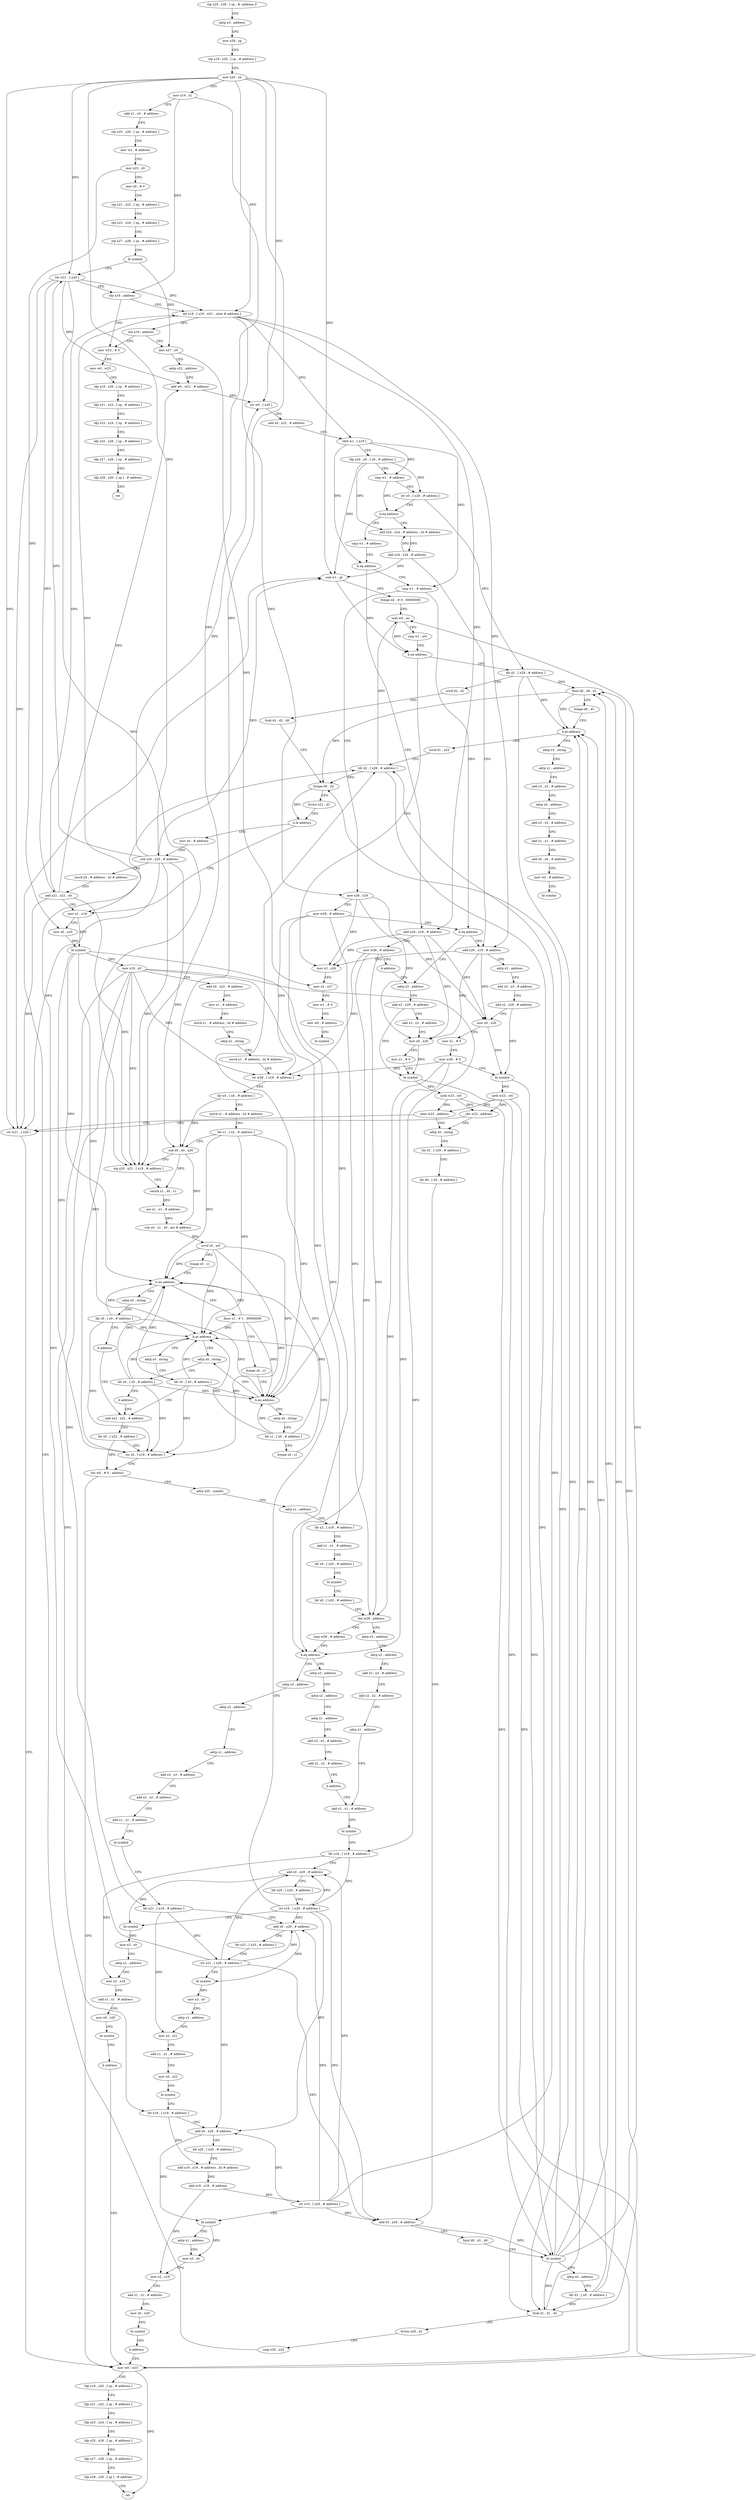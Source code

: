 digraph "func" {
"4266512" [label = "stp x29 , x30 , [ sp , #- address ]!" ]
"4266516" [label = "adrp x3 , address" ]
"4266520" [label = "mov x29 , sp" ]
"4266524" [label = "stp x19 , x20 , [ sp , # address ]" ]
"4266528" [label = "mov x20 , x2" ]
"4266532" [label = "mov x19 , x1" ]
"4266536" [label = "add x1 , x3 , # address" ]
"4266540" [label = "stp x25 , x26 , [ sp , # address ]" ]
"4266544" [label = "mov w2 , # address" ]
"4266548" [label = "mov x25 , x0" ]
"4266552" [label = "mov x0 , # 0" ]
"4266556" [label = "stp x21 , x22 , [ sp , # address ]" ]
"4266560" [label = "stp x23 , x24 , [ sp , # address ]" ]
"4266564" [label = "stp x27 , x28 , [ sp , # address ]" ]
"4266568" [label = "bl symbol" ]
"4266572" [label = "ldr w21 , [ x20 ]" ]
"4266576" [label = "cbz x19 , address" ]
"4267200" [label = "mov w23 , # 0" ]
"4266580" [label = "ldr x19 , [ x19 , w21 , sxtw # address ]" ]
"4267204" [label = "mov w0 , w23" ]
"4267208" [label = "ldp x19 , x20 , [ sp , # address ]" ]
"4267212" [label = "ldp x21 , x22 , [ sp , # address ]" ]
"4267216" [label = "ldp x23 , x24 , [ sp , # address ]" ]
"4267220" [label = "ldp x25 , x26 , [ sp , # address ]" ]
"4267224" [label = "ldp x27 , x28 , [ sp , # address ]" ]
"4267228" [label = "ldp x29 , x30 , [ sp ] , # address" ]
"4267232" [label = "ret" ]
"4266584" [label = "cbz x19 , address" ]
"4266588" [label = "mov x27 , x0" ]
"4266592" [label = "adrp x22 , address" ]
"4266596" [label = "add w0 , w21 , # address" ]
"4266600" [label = "str w0 , [ x20 ]" ]
"4266604" [label = "add x0 , x22 , # address" ]
"4266608" [label = "ldrb w1 , [ x19 ]" ]
"4266612" [label = "ldp x24 , x0 , [ x0 , # address ]" ]
"4266616" [label = "cmp w1 , # address" ]
"4266620" [label = "str x0 , [ x29 , # address ]" ]
"4266624" [label = "b.eq address" ]
"4266720" [label = "add x24 , x24 , # address , lsl # address" ]
"4266628" [label = "cmp w1 , # address" ]
"4266724" [label = "add x24 , x24 , # address" ]
"4266728" [label = "add x26 , x19 , # address" ]
"4266632" [label = "b.eq address" ]
"4267240" [label = "add x26 , x19 , # address" ]
"4266636" [label = "cmp w1 , # address" ]
"4266684" [label = "str w21 , [ x20 ]" ]
"4266688" [label = "mov w0 , w23" ]
"4266768" [label = "adrp x0 , string" ]
"4266772" [label = "ldr d1 , [ x29 , # address ]" ]
"4266776" [label = "ldr d0 , [ x0 , # address ]" ]
"4266780" [label = "add x0 , x29 , # address" ]
"4266784" [label = "fmul d0 , d1 , d0" ]
"4266788" [label = "bl symbol" ]
"4266792" [label = "adrp x0 , address" ]
"4266796" [label = "ldr d1 , [ x0 , # address ]" ]
"4266800" [label = "fmul d0 , d0 , d1" ]
"4266804" [label = "fcmpe d0 , d1" ]
"4266808" [label = "b.pl address" ]
"4267392" [label = "adrp x3 , string" ]
"4266812" [label = "scvtf d1 , x24" ]
"4267244" [label = "mov w28 , # address" ]
"4267248" [label = "b address" ]
"4266652" [label = "adrp x3 , address" ]
"4266640" [label = "mov x26 , x19" ]
"4266644" [label = "mov w28 , # address" ]
"4266648" [label = "b.eq address" ]
"4267396" [label = "adrp x1 , address" ]
"4267400" [label = "add x3 , x3 , # address" ]
"4267404" [label = "adrp x0 , address" ]
"4267408" [label = "add x3 , x3 , # address" ]
"4267412" [label = "add x1 , x1 , # address" ]
"4267416" [label = "add x0 , x0 , # address" ]
"4267420" [label = "mov w2 , # address" ]
"4267424" [label = "bl symbol" ]
"4266816" [label = "ldr d2 , [ x29 , # address ]" ]
"4266820" [label = "fsub d1 , d1 , d2" ]
"4266824" [label = "fcvtzs x20 , d1" ]
"4266828" [label = "cmp x20 , x24" ]
"4266832" [label = "cset w1 , gt" ]
"4266836" [label = "fcmpe d2 , # 0 . 00000000" ]
"4266840" [label = "cset w0 , mi" ]
"4266844" [label = "cmp w1 , w0" ]
"4266848" [label = "b.ne address" ]
"4267428" [label = "mov x3 , x26" ]
"4266852" [label = "ldr d1 , [ x29 , # address ]" ]
"4266656" [label = "add x2 , x29 , # address" ]
"4266660" [label = "add x3 , x3 , # address" ]
"4266664" [label = "mov x0 , x26" ]
"4266668" [label = "mov x1 , # 0" ]
"4266672" [label = "bl symbol" ]
"4266676" [label = "uxtb w23 , w0" ]
"4266680" [label = "cbnz w23 , address" ]
"4266732" [label = "adrp x3 , address" ]
"4266736" [label = "add x3 , x3 , # address" ]
"4266740" [label = "add x2 , x29 , # address" ]
"4266744" [label = "mov x0 , x26" ]
"4266748" [label = "mov x1 , # 0" ]
"4266752" [label = "mov w28 , # 0" ]
"4266756" [label = "bl symbol" ]
"4266760" [label = "uxtb w23 , w0" ]
"4266764" [label = "cbz w23 , address" ]
"4267432" [label = "mov x2 , x27" ]
"4267436" [label = "mov w1 , # 0" ]
"4267440" [label = "mov w0 , # address" ]
"4267444" [label = "bl symbol" ]
"4266856" [label = "scvtf d2 , d1" ]
"4266860" [label = "fsub d1 , d2 , d0" ]
"4266864" [label = "fcmpe d0 , d2" ]
"4266868" [label = "fcvtzs x21 , d1" ]
"4266872" [label = "b.le address" ]
"4266892" [label = "mov x1 , x19" ]
"4266876" [label = "mov x0 , # address" ]
"4266896" [label = "mov x0 , x25" ]
"4266900" [label = "bl symbol" ]
"4266904" [label = "mov x19 , x0" ]
"4266908" [label = "add x0 , x22 , # address" ]
"4266912" [label = "mov x1 , # address" ]
"4266916" [label = "movk x1 , # address , lsl # address" ]
"4266920" [label = "adrp x2 , string" ]
"4266924" [label = "movk x1 , # address , lsl # address" ]
"4266928" [label = "str w28 , [ x19 , # address ]" ]
"4266932" [label = "ldr x0 , [ x0 , # address ]" ]
"4266936" [label = "movk x1 , # address , lsl # address" ]
"4266940" [label = "ldr s1 , [ x2 , # address ]" ]
"4266944" [label = "sub x0 , x0 , x20" ]
"4266948" [label = "stp x20 , x21 , [ x19 , # address ]" ]
"4266952" [label = "smulh x1 , x0 , x1" ]
"4266956" [label = "asr x1 , x1 , # address" ]
"4266960" [label = "sub x0 , x1 , x0 , asr # address" ]
"4266964" [label = "scvtf s0 , w0" ]
"4266968" [label = "fcmpe s0 , s1" ]
"4266972" [label = "b.mi address" ]
"4267256" [label = "adrp x0 , string" ]
"4266976" [label = "fmov s1 , # 1 . 00000000" ]
"4266880" [label = "sub x20 , x20 , # address" ]
"4266884" [label = "movk x0 , # address , lsl # address" ]
"4266888" [label = "add x21 , x21 , x0" ]
"4267260" [label = "ldr s0 , [ x0 , # address ]" ]
"4267264" [label = "b address" ]
"4267012" [label = "add x22 , x22 , # address" ]
"4266980" [label = "fcmpe s0 , s1" ]
"4266984" [label = "b.mi address" ]
"4267272" [label = "adrp x0 , string" ]
"4266988" [label = "adrp x0 , string" ]
"4267016" [label = "ldr x0 , [ x22 , # address ]" ]
"4267020" [label = "str s0 , [ x19 , # address ]" ]
"4267024" [label = "tbz w0 , # 0 , address" ]
"4267028" [label = "adrp x20 , symbol" ]
"4267276" [label = "ldr s0 , [ x0 , # address ]" ]
"4267280" [label = "b address" ]
"4266992" [label = "ldr s1 , [ x0 , # address ]" ]
"4266996" [label = "fcmpe s0 , s1" ]
"4267000" [label = "b.gt address" ]
"4267004" [label = "adrp x0 , string" ]
"4266692" [label = "ldp x19 , x20 , [ sp , # address ]" ]
"4266696" [label = "ldp x21 , x22 , [ sp , # address ]" ]
"4266700" [label = "ldp x23 , x24 , [ sp , # address ]" ]
"4266704" [label = "ldp x25 , x26 , [ sp , # address ]" ]
"4266708" [label = "ldp x27 , x28 , [ sp , # address ]" ]
"4266712" [label = "ldp x29 , x30 , [ sp ] , # address" ]
"4266716" [label = "ret" ]
"4267032" [label = "adrp x1 , address" ]
"4267036" [label = "ldr x2 , [ x19 , # address ]" ]
"4267040" [label = "add x1 , x1 , # address" ]
"4267044" [label = "ldr x0 , [ x20 , # address ]" ]
"4267048" [label = "bl symbol" ]
"4267052" [label = "ldr x0 , [ x20 , # address ]" ]
"4267056" [label = "cbz w28 , address" ]
"4267288" [label = "adrp x3 , address" ]
"4267060" [label = "cmp w28 , # address" ]
"4267008" [label = "ldr s0 , [ x0 , # address ]" ]
"4267292" [label = "adrp x2 , address" ]
"4267296" [label = "add x3 , x3 , # address" ]
"4267300" [label = "add x2 , x2 , # address" ]
"4267304" [label = "adrp x1 , address" ]
"4267308" [label = "add x1 , x1 , # address" ]
"4267064" [label = "b.eq address" ]
"4267368" [label = "adrp x3 , address" ]
"4267068" [label = "adrp x3 , address" ]
"4267372" [label = "adrp x2 , address" ]
"4267376" [label = "adrp x1 , address" ]
"4267380" [label = "add x3 , x3 , # address" ]
"4267384" [label = "add x2 , x2 , # address" ]
"4267388" [label = "b address" ]
"4267072" [label = "adrp x2 , address" ]
"4267076" [label = "adrp x1 , address" ]
"4267080" [label = "add x3 , x3 , # address" ]
"4267084" [label = "add x2 , x2 , # address" ]
"4267088" [label = "add x1 , x1 , # address" ]
"4267092" [label = "bl symbol" ]
"4267096" [label = "ldr x21 , [ x19 , # address ]" ]
"4267100" [label = "add x0 , x29 , # address" ]
"4267104" [label = "ldr x22 , [ x20 , # address ]" ]
"4267108" [label = "str x21 , [ x29 , # address ]" ]
"4267112" [label = "bl symbol" ]
"4267116" [label = "mov x3 , x0" ]
"4267120" [label = "adrp x1 , address" ]
"4267124" [label = "mov x2 , x21" ]
"4267128" [label = "add x1 , x1 , # address" ]
"4267132" [label = "mov x0 , x22" ]
"4267136" [label = "bl symbol" ]
"4267140" [label = "ldr x19 , [ x19 , # address ]" ]
"4267144" [label = "add x0 , x29 , # address" ]
"4267148" [label = "ldr x20 , [ x20 , # address ]" ]
"4267152" [label = "add x19 , x19 , # address , lsl # address" ]
"4267156" [label = "add x19 , x19 , # address" ]
"4267160" [label = "str x19 , [ x29 , # address ]" ]
"4267164" [label = "bl symbol" ]
"4267168" [label = "adrp x1 , address" ]
"4267172" [label = "mov x3 , x0" ]
"4267176" [label = "mov x2 , x19" ]
"4267180" [label = "add x1 , x1 , # address" ]
"4267184" [label = "mov x0 , x20" ]
"4267188" [label = "bl symbol" ]
"4267192" [label = "b address" ]
"4267312" [label = "bl symbol" ]
"4267316" [label = "ldr x19 , [ x19 , # address ]" ]
"4267320" [label = "add x0 , x29 , # address" ]
"4267324" [label = "ldr x20 , [ x20 , # address ]" ]
"4267328" [label = "str x19 , [ x29 , # address ]" ]
"4267332" [label = "bl symbol" ]
"4267336" [label = "mov x3 , x0" ]
"4267340" [label = "adrp x1 , address" ]
"4267344" [label = "mov x2 , x19" ]
"4267348" [label = "add x1 , x1 , # address" ]
"4267352" [label = "mov x0 , x20" ]
"4267356" [label = "bl symbol" ]
"4267360" [label = "b address" ]
"4266512" -> "4266516" [ label = "CFG" ]
"4266516" -> "4266520" [ label = "CFG" ]
"4266520" -> "4266524" [ label = "CFG" ]
"4266524" -> "4266528" [ label = "CFG" ]
"4266528" -> "4266532" [ label = "CFG" ]
"4266528" -> "4266572" [ label = "DFG" ]
"4266528" -> "4266600" [ label = "DFG" ]
"4266528" -> "4266684" [ label = "DFG" ]
"4266528" -> "4266832" [ label = "DFG" ]
"4266528" -> "4266944" [ label = "DFG" ]
"4266528" -> "4266948" [ label = "DFG" ]
"4266528" -> "4266880" [ label = "DFG" ]
"4266532" -> "4266536" [ label = "CFG" ]
"4266532" -> "4266576" [ label = "DFG" ]
"4266532" -> "4266580" [ label = "DFG" ]
"4266536" -> "4266540" [ label = "CFG" ]
"4266540" -> "4266544" [ label = "CFG" ]
"4266544" -> "4266548" [ label = "CFG" ]
"4266548" -> "4266552" [ label = "CFG" ]
"4266548" -> "4266896" [ label = "DFG" ]
"4266552" -> "4266556" [ label = "CFG" ]
"4266556" -> "4266560" [ label = "CFG" ]
"4266560" -> "4266564" [ label = "CFG" ]
"4266564" -> "4266568" [ label = "CFG" ]
"4266568" -> "4266572" [ label = "CFG" ]
"4266568" -> "4266588" [ label = "DFG" ]
"4266572" -> "4266576" [ label = "CFG" ]
"4266572" -> "4266580" [ label = "DFG" ]
"4266572" -> "4266596" [ label = "DFG" ]
"4266572" -> "4266684" [ label = "DFG" ]
"4266572" -> "4266948" [ label = "DFG" ]
"4266572" -> "4266888" [ label = "DFG" ]
"4266576" -> "4267200" [ label = "CFG" ]
"4266576" -> "4266580" [ label = "CFG" ]
"4267200" -> "4267204" [ label = "CFG" ]
"4266580" -> "4266584" [ label = "DFG" ]
"4266580" -> "4266608" [ label = "DFG" ]
"4266580" -> "4266728" [ label = "DFG" ]
"4266580" -> "4267240" [ label = "DFG" ]
"4266580" -> "4266640" [ label = "DFG" ]
"4266580" -> "4266892" [ label = "DFG" ]
"4267204" -> "4267208" [ label = "CFG" ]
"4267208" -> "4267212" [ label = "CFG" ]
"4267212" -> "4267216" [ label = "CFG" ]
"4267216" -> "4267220" [ label = "CFG" ]
"4267220" -> "4267224" [ label = "CFG" ]
"4267224" -> "4267228" [ label = "CFG" ]
"4267228" -> "4267232" [ label = "CFG" ]
"4266584" -> "4267200" [ label = "CFG" ]
"4266584" -> "4266588" [ label = "CFG" ]
"4266588" -> "4266592" [ label = "CFG" ]
"4266588" -> "4267432" [ label = "DFG" ]
"4266592" -> "4266596" [ label = "CFG" ]
"4266596" -> "4266600" [ label = "DFG" ]
"4266600" -> "4266604" [ label = "CFG" ]
"4266604" -> "4266608" [ label = "CFG" ]
"4266608" -> "4266612" [ label = "CFG" ]
"4266608" -> "4266616" [ label = "DFG" ]
"4266608" -> "4266632" [ label = "DFG" ]
"4266608" -> "4266636" [ label = "DFG" ]
"4266612" -> "4266616" [ label = "CFG" ]
"4266612" -> "4266720" [ label = "DFG" ]
"4266612" -> "4266832" [ label = "DFG" ]
"4266612" -> "4266620" [ label = "DFG" ]
"4266616" -> "4266620" [ label = "CFG" ]
"4266616" -> "4266624" [ label = "DFG" ]
"4266620" -> "4266624" [ label = "CFG" ]
"4266620" -> "4266852" [ label = "DFG" ]
"4266624" -> "4266720" [ label = "CFG" ]
"4266624" -> "4266628" [ label = "CFG" ]
"4266720" -> "4266724" [ label = "DFG" ]
"4266628" -> "4266632" [ label = "CFG" ]
"4266724" -> "4266728" [ label = "CFG" ]
"4266724" -> "4266720" [ label = "DFG" ]
"4266724" -> "4266832" [ label = "DFG" ]
"4266728" -> "4266732" [ label = "CFG" ]
"4266728" -> "4266744" [ label = "DFG" ]
"4266728" -> "4266664" [ label = "DFG" ]
"4266728" -> "4267428" [ label = "DFG" ]
"4266632" -> "4267240" [ label = "CFG" ]
"4266632" -> "4266636" [ label = "CFG" ]
"4267240" -> "4267244" [ label = "CFG" ]
"4267240" -> "4266744" [ label = "DFG" ]
"4267240" -> "4266664" [ label = "DFG" ]
"4267240" -> "4267428" [ label = "DFG" ]
"4266636" -> "4266640" [ label = "CFG" ]
"4266636" -> "4266648" [ label = "DFG" ]
"4266684" -> "4266688" [ label = "CFG" ]
"4266688" -> "4266692" [ label = "CFG" ]
"4266688" -> "4266716" [ label = "DFG" ]
"4266768" -> "4266772" [ label = "CFG" ]
"4266772" -> "4266776" [ label = "CFG" ]
"4266776" -> "4266780" [ label = "CFG" ]
"4266780" -> "4266784" [ label = "CFG" ]
"4266780" -> "4266788" [ label = "DFG" ]
"4266784" -> "4266788" [ label = "CFG" ]
"4266788" -> "4266792" [ label = "CFG" ]
"4266788" -> "4266800" [ label = "DFG" ]
"4266788" -> "4266808" [ label = "DFG" ]
"4266788" -> "4266864" [ label = "DFG" ]
"4266788" -> "4266820" [ label = "DFG" ]
"4266788" -> "4266840" [ label = "DFG" ]
"4266792" -> "4266796" [ label = "CFG" ]
"4266796" -> "4266800" [ label = "DFG" ]
"4266796" -> "4266808" [ label = "DFG" ]
"4266796" -> "4266820" [ label = "DFG" ]
"4266800" -> "4266804" [ label = "CFG" ]
"4266800" -> "4266808" [ label = "DFG" ]
"4266800" -> "4266864" [ label = "DFG" ]
"4266804" -> "4266808" [ label = "CFG" ]
"4266808" -> "4267392" [ label = "CFG" ]
"4266808" -> "4266812" [ label = "CFG" ]
"4267392" -> "4267396" [ label = "CFG" ]
"4266812" -> "4266816" [ label = "CFG" ]
"4267244" -> "4267248" [ label = "CFG" ]
"4267244" -> "4266928" [ label = "DFG" ]
"4267244" -> "4267056" [ label = "DFG" ]
"4267244" -> "4267064" [ label = "DFG" ]
"4267248" -> "4266652" [ label = "CFG" ]
"4266652" -> "4266656" [ label = "CFG" ]
"4266640" -> "4266644" [ label = "CFG" ]
"4266640" -> "4266744" [ label = "DFG" ]
"4266640" -> "4266664" [ label = "DFG" ]
"4266640" -> "4267428" [ label = "DFG" ]
"4266644" -> "4266648" [ label = "CFG" ]
"4266644" -> "4266928" [ label = "DFG" ]
"4266644" -> "4267056" [ label = "DFG" ]
"4266644" -> "4267064" [ label = "DFG" ]
"4266648" -> "4266728" [ label = "CFG" ]
"4266648" -> "4266652" [ label = "CFG" ]
"4267396" -> "4267400" [ label = "CFG" ]
"4267400" -> "4267404" [ label = "CFG" ]
"4267404" -> "4267408" [ label = "CFG" ]
"4267408" -> "4267412" [ label = "CFG" ]
"4267412" -> "4267416" [ label = "CFG" ]
"4267416" -> "4267420" [ label = "CFG" ]
"4267420" -> "4267424" [ label = "CFG" ]
"4266816" -> "4266820" [ label = "DFG" ]
"4266816" -> "4266840" [ label = "DFG" ]
"4266816" -> "4266864" [ label = "DFG" ]
"4266820" -> "4266824" [ label = "CFG" ]
"4266820" -> "4266800" [ label = "DFG" ]
"4266820" -> "4266808" [ label = "DFG" ]
"4266824" -> "4266828" [ label = "CFG" ]
"4266828" -> "4266832" [ label = "CFG" ]
"4266832" -> "4266836" [ label = "CFG" ]
"4266832" -> "4266848" [ label = "DFG" ]
"4266836" -> "4266840" [ label = "CFG" ]
"4266840" -> "4266844" [ label = "CFG" ]
"4266840" -> "4266848" [ label = "DFG" ]
"4266844" -> "4266848" [ label = "CFG" ]
"4266848" -> "4267428" [ label = "CFG" ]
"4266848" -> "4266852" [ label = "CFG" ]
"4267428" -> "4267432" [ label = "CFG" ]
"4266852" -> "4266856" [ label = "CFG" ]
"4266852" -> "4266800" [ label = "DFG" ]
"4266852" -> "4266808" [ label = "DFG" ]
"4266852" -> "4266820" [ label = "DFG" ]
"4266656" -> "4266660" [ label = "CFG" ]
"4266656" -> "4266672" [ label = "DFG" ]
"4266660" -> "4266664" [ label = "CFG" ]
"4266664" -> "4266668" [ label = "CFG" ]
"4266664" -> "4266672" [ label = "DFG" ]
"4266668" -> "4266672" [ label = "CFG" ]
"4266672" -> "4266676" [ label = "DFG" ]
"4266672" -> "4266788" [ label = "DFG" ]
"4266676" -> "4266680" [ label = "DFG" ]
"4266676" -> "4266764" [ label = "DFG" ]
"4266676" -> "4266688" [ label = "DFG" ]
"4266680" -> "4266768" [ label = "CFG" ]
"4266680" -> "4266684" [ label = "CFG" ]
"4266732" -> "4266736" [ label = "CFG" ]
"4266736" -> "4266740" [ label = "CFG" ]
"4266740" -> "4266744" [ label = "CFG" ]
"4266740" -> "4266756" [ label = "DFG" ]
"4266744" -> "4266748" [ label = "CFG" ]
"4266744" -> "4266756" [ label = "DFG" ]
"4266748" -> "4266752" [ label = "CFG" ]
"4266752" -> "4266756" [ label = "CFG" ]
"4266752" -> "4266928" [ label = "DFG" ]
"4266752" -> "4267056" [ label = "DFG" ]
"4266752" -> "4267064" [ label = "DFG" ]
"4266756" -> "4266760" [ label = "DFG" ]
"4266756" -> "4266788" [ label = "DFG" ]
"4266760" -> "4266764" [ label = "DFG" ]
"4266760" -> "4266680" [ label = "DFG" ]
"4266760" -> "4266688" [ label = "DFG" ]
"4266764" -> "4266684" [ label = "CFG" ]
"4266764" -> "4266768" [ label = "CFG" ]
"4267432" -> "4267436" [ label = "CFG" ]
"4267436" -> "4267440" [ label = "CFG" ]
"4267440" -> "4267444" [ label = "CFG" ]
"4266856" -> "4266860" [ label = "CFG" ]
"4266860" -> "4266864" [ label = "CFG" ]
"4266864" -> "4266868" [ label = "CFG" ]
"4266864" -> "4266872" [ label = "DFG" ]
"4266868" -> "4266872" [ label = "CFG" ]
"4266872" -> "4266892" [ label = "CFG" ]
"4266872" -> "4266876" [ label = "CFG" ]
"4266892" -> "4266896" [ label = "CFG" ]
"4266892" -> "4266900" [ label = "DFG" ]
"4266876" -> "4266880" [ label = "CFG" ]
"4266896" -> "4266900" [ label = "DFG" ]
"4266900" -> "4266904" [ label = "DFG" ]
"4266900" -> "4266972" [ label = "DFG" ]
"4266900" -> "4266984" [ label = "DFG" ]
"4266900" -> "4267020" [ label = "DFG" ]
"4266900" -> "4267000" [ label = "DFG" ]
"4266904" -> "4266908" [ label = "CFG" ]
"4266904" -> "4266928" [ label = "DFG" ]
"4266904" -> "4266948" [ label = "DFG" ]
"4266904" -> "4267020" [ label = "DFG" ]
"4266904" -> "4267036" [ label = "DFG" ]
"4266904" -> "4267316" [ label = "DFG" ]
"4266904" -> "4267096" [ label = "DFG" ]
"4266904" -> "4267140" [ label = "DFG" ]
"4266908" -> "4266912" [ label = "CFG" ]
"4266912" -> "4266916" [ label = "CFG" ]
"4266916" -> "4266920" [ label = "CFG" ]
"4266920" -> "4266924" [ label = "CFG" ]
"4266924" -> "4266928" [ label = "CFG" ]
"4266928" -> "4266932" [ label = "CFG" ]
"4266932" -> "4266936" [ label = "CFG" ]
"4266932" -> "4266944" [ label = "DFG" ]
"4266936" -> "4266940" [ label = "CFG" ]
"4266940" -> "4266944" [ label = "CFG" ]
"4266940" -> "4266972" [ label = "DFG" ]
"4266940" -> "4266984" [ label = "DFG" ]
"4266940" -> "4267000" [ label = "DFG" ]
"4266944" -> "4266948" [ label = "CFG" ]
"4266944" -> "4266952" [ label = "DFG" ]
"4266944" -> "4266960" [ label = "DFG" ]
"4266948" -> "4266952" [ label = "CFG" ]
"4266952" -> "4266956" [ label = "DFG" ]
"4266956" -> "4266960" [ label = "DFG" ]
"4266960" -> "4266964" [ label = "DFG" ]
"4266964" -> "4266968" [ label = "CFG" ]
"4266964" -> "4266972" [ label = "DFG" ]
"4266964" -> "4266984" [ label = "DFG" ]
"4266964" -> "4267020" [ label = "DFG" ]
"4266964" -> "4267000" [ label = "DFG" ]
"4266968" -> "4266972" [ label = "CFG" ]
"4266972" -> "4267256" [ label = "CFG" ]
"4266972" -> "4266976" [ label = "CFG" ]
"4267256" -> "4267260" [ label = "CFG" ]
"4266976" -> "4266980" [ label = "CFG" ]
"4266976" -> "4266972" [ label = "DFG" ]
"4266976" -> "4266984" [ label = "DFG" ]
"4266976" -> "4267000" [ label = "DFG" ]
"4266880" -> "4266884" [ label = "CFG" ]
"4266880" -> "4266572" [ label = "DFG" ]
"4266880" -> "4266944" [ label = "DFG" ]
"4266880" -> "4266948" [ label = "DFG" ]
"4266880" -> "4266600" [ label = "DFG" ]
"4266880" -> "4266684" [ label = "DFG" ]
"4266880" -> "4266832" [ label = "DFG" ]
"4266884" -> "4266888" [ label = "CFG" ]
"4266888" -> "4266892" [ label = "CFG" ]
"4266888" -> "4266580" [ label = "DFG" ]
"4266888" -> "4266596" [ label = "DFG" ]
"4266888" -> "4266684" [ label = "DFG" ]
"4266888" -> "4266948" [ label = "DFG" ]
"4267260" -> "4267264" [ label = "CFG" ]
"4267260" -> "4266972" [ label = "DFG" ]
"4267260" -> "4266984" [ label = "DFG" ]
"4267260" -> "4267020" [ label = "DFG" ]
"4267260" -> "4267000" [ label = "DFG" ]
"4267264" -> "4267012" [ label = "CFG" ]
"4267012" -> "4267016" [ label = "CFG" ]
"4266980" -> "4266984" [ label = "CFG" ]
"4266984" -> "4267272" [ label = "CFG" ]
"4266984" -> "4266988" [ label = "CFG" ]
"4267272" -> "4267276" [ label = "CFG" ]
"4266988" -> "4266992" [ label = "CFG" ]
"4267016" -> "4267020" [ label = "CFG" ]
"4267016" -> "4267024" [ label = "DFG" ]
"4267020" -> "4267024" [ label = "CFG" ]
"4267024" -> "4266688" [ label = "CFG" ]
"4267024" -> "4267028" [ label = "CFG" ]
"4267028" -> "4267032" [ label = "CFG" ]
"4267276" -> "4267280" [ label = "CFG" ]
"4267276" -> "4267020" [ label = "DFG" ]
"4267276" -> "4266972" [ label = "DFG" ]
"4267276" -> "4266984" [ label = "DFG" ]
"4267276" -> "4267000" [ label = "DFG" ]
"4267280" -> "4267012" [ label = "CFG" ]
"4266992" -> "4266996" [ label = "CFG" ]
"4266992" -> "4266972" [ label = "DFG" ]
"4266992" -> "4266984" [ label = "DFG" ]
"4266992" -> "4267000" [ label = "DFG" ]
"4266996" -> "4267000" [ label = "CFG" ]
"4267000" -> "4267272" [ label = "CFG" ]
"4267000" -> "4267004" [ label = "CFG" ]
"4267004" -> "4267008" [ label = "CFG" ]
"4266692" -> "4266696" [ label = "CFG" ]
"4266696" -> "4266700" [ label = "CFG" ]
"4266700" -> "4266704" [ label = "CFG" ]
"4266704" -> "4266708" [ label = "CFG" ]
"4266708" -> "4266712" [ label = "CFG" ]
"4266712" -> "4266716" [ label = "CFG" ]
"4267032" -> "4267036" [ label = "CFG" ]
"4267036" -> "4267040" [ label = "CFG" ]
"4267040" -> "4267044" [ label = "CFG" ]
"4267044" -> "4267048" [ label = "CFG" ]
"4267048" -> "4267052" [ label = "CFG" ]
"4267052" -> "4267056" [ label = "CFG" ]
"4267056" -> "4267288" [ label = "CFG" ]
"4267056" -> "4267060" [ label = "CFG" ]
"4267288" -> "4267292" [ label = "CFG" ]
"4267060" -> "4267064" [ label = "CFG" ]
"4267008" -> "4267012" [ label = "CFG" ]
"4267008" -> "4267020" [ label = "DFG" ]
"4267008" -> "4266972" [ label = "DFG" ]
"4267008" -> "4266984" [ label = "DFG" ]
"4267008" -> "4267000" [ label = "DFG" ]
"4267292" -> "4267296" [ label = "CFG" ]
"4267296" -> "4267300" [ label = "CFG" ]
"4267300" -> "4267304" [ label = "CFG" ]
"4267304" -> "4267308" [ label = "CFG" ]
"4267308" -> "4267312" [ label = "CFG" ]
"4267064" -> "4267368" [ label = "CFG" ]
"4267064" -> "4267068" [ label = "CFG" ]
"4267368" -> "4267372" [ label = "CFG" ]
"4267068" -> "4267072" [ label = "CFG" ]
"4267372" -> "4267376" [ label = "CFG" ]
"4267376" -> "4267380" [ label = "CFG" ]
"4267380" -> "4267384" [ label = "CFG" ]
"4267384" -> "4267388" [ label = "CFG" ]
"4267388" -> "4267308" [ label = "CFG" ]
"4267072" -> "4267076" [ label = "CFG" ]
"4267076" -> "4267080" [ label = "CFG" ]
"4267080" -> "4267084" [ label = "CFG" ]
"4267084" -> "4267088" [ label = "CFG" ]
"4267088" -> "4267092" [ label = "CFG" ]
"4267092" -> "4267096" [ label = "CFG" ]
"4267096" -> "4267100" [ label = "CFG" ]
"4267096" -> "4267108" [ label = "DFG" ]
"4267096" -> "4267124" [ label = "DFG" ]
"4267100" -> "4267104" [ label = "CFG" ]
"4267100" -> "4267112" [ label = "DFG" ]
"4267104" -> "4267108" [ label = "CFG" ]
"4267108" -> "4267112" [ label = "CFG" ]
"4267108" -> "4266780" [ label = "DFG" ]
"4267108" -> "4266816" [ label = "DFG" ]
"4267108" -> "4267320" [ label = "DFG" ]
"4267108" -> "4267100" [ label = "DFG" ]
"4267108" -> "4267144" [ label = "DFG" ]
"4267112" -> "4267116" [ label = "DFG" ]
"4267116" -> "4267120" [ label = "CFG" ]
"4267120" -> "4267124" [ label = "CFG" ]
"4267124" -> "4267128" [ label = "CFG" ]
"4267128" -> "4267132" [ label = "CFG" ]
"4267132" -> "4267136" [ label = "CFG" ]
"4267136" -> "4267140" [ label = "CFG" ]
"4267140" -> "4267144" [ label = "CFG" ]
"4267140" -> "4267152" [ label = "DFG" ]
"4267144" -> "4267148" [ label = "CFG" ]
"4267144" -> "4267164" [ label = "DFG" ]
"4267148" -> "4267152" [ label = "CFG" ]
"4267152" -> "4267156" [ label = "DFG" ]
"4267156" -> "4267160" [ label = "DFG" ]
"4267156" -> "4267176" [ label = "DFG" ]
"4267160" -> "4267164" [ label = "CFG" ]
"4267160" -> "4266780" [ label = "DFG" ]
"4267160" -> "4266816" [ label = "DFG" ]
"4267160" -> "4267320" [ label = "DFG" ]
"4267160" -> "4267100" [ label = "DFG" ]
"4267160" -> "4267144" [ label = "DFG" ]
"4267164" -> "4267168" [ label = "CFG" ]
"4267164" -> "4267172" [ label = "DFG" ]
"4267168" -> "4267172" [ label = "CFG" ]
"4267172" -> "4267176" [ label = "CFG" ]
"4267176" -> "4267180" [ label = "CFG" ]
"4267180" -> "4267184" [ label = "CFG" ]
"4267184" -> "4267188" [ label = "CFG" ]
"4267188" -> "4267192" [ label = "CFG" ]
"4267192" -> "4266688" [ label = "CFG" ]
"4267312" -> "4267316" [ label = "CFG" ]
"4267316" -> "4267320" [ label = "CFG" ]
"4267316" -> "4267328" [ label = "DFG" ]
"4267316" -> "4267344" [ label = "DFG" ]
"4267320" -> "4267324" [ label = "CFG" ]
"4267320" -> "4267332" [ label = "DFG" ]
"4267324" -> "4267328" [ label = "CFG" ]
"4267328" -> "4267332" [ label = "CFG" ]
"4267328" -> "4266780" [ label = "DFG" ]
"4267328" -> "4266816" [ label = "DFG" ]
"4267328" -> "4267320" [ label = "DFG" ]
"4267328" -> "4267100" [ label = "DFG" ]
"4267328" -> "4267144" [ label = "DFG" ]
"4267332" -> "4267336" [ label = "DFG" ]
"4267336" -> "4267340" [ label = "CFG" ]
"4267340" -> "4267344" [ label = "CFG" ]
"4267344" -> "4267348" [ label = "CFG" ]
"4267348" -> "4267352" [ label = "CFG" ]
"4267352" -> "4267356" [ label = "CFG" ]
"4267356" -> "4267360" [ label = "CFG" ]
"4267360" -> "4266688" [ label = "CFG" ]
}
